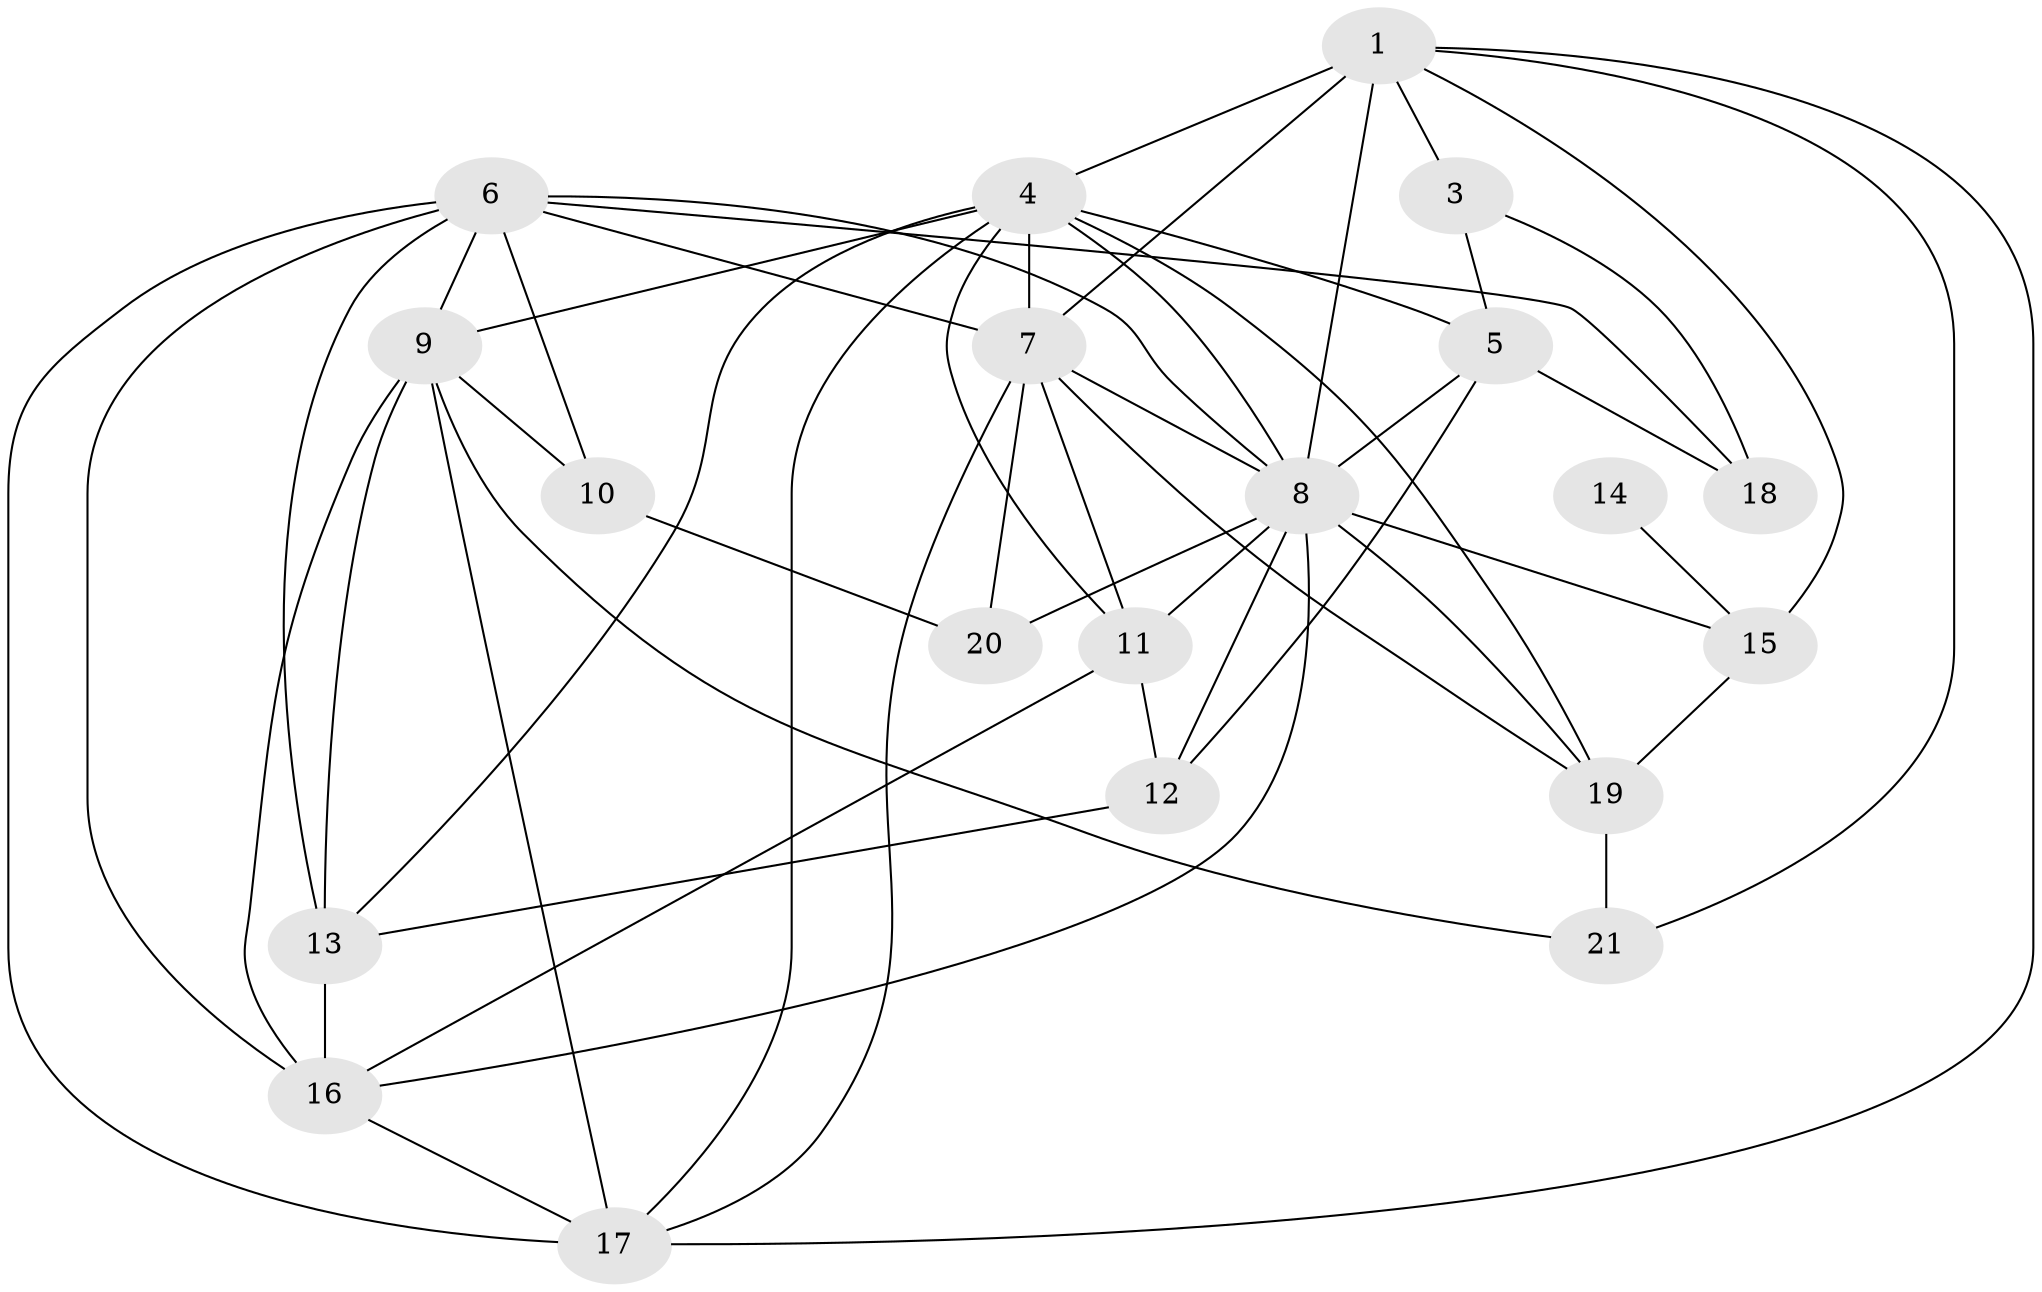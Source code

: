 // original degree distribution, {4: 0.14473684210526316, 1: 0.17105263157894737, 3: 0.21052631578947367, 6: 0.13157894736842105, 2: 0.18421052631578946, 5: 0.06578947368421052, 7: 0.02631578947368421, 8: 0.02631578947368421, 0: 0.039473684210526314}
// Generated by graph-tools (version 1.1) at 2025/48/03/04/25 22:48:06]
// undirected, 20 vertices, 53 edges
graph export_dot {
  node [color=gray90,style=filled];
  1;
  3;
  4;
  5;
  6;
  7;
  8;
  9;
  10;
  11;
  12;
  13;
  14;
  15;
  16;
  17;
  18;
  19;
  20;
  21;
  1 -- 3 [weight=2.0];
  1 -- 4 [weight=2.0];
  1 -- 7 [weight=2.0];
  1 -- 8 [weight=1.0];
  1 -- 15 [weight=1.0];
  1 -- 17 [weight=1.0];
  1 -- 21 [weight=1.0];
  3 -- 5 [weight=1.0];
  3 -- 18 [weight=1.0];
  4 -- 5 [weight=1.0];
  4 -- 7 [weight=2.0];
  4 -- 8 [weight=1.0];
  4 -- 9 [weight=1.0];
  4 -- 11 [weight=1.0];
  4 -- 13 [weight=2.0];
  4 -- 17 [weight=1.0];
  4 -- 19 [weight=1.0];
  5 -- 8 [weight=2.0];
  5 -- 12 [weight=2.0];
  5 -- 18 [weight=1.0];
  6 -- 7 [weight=2.0];
  6 -- 8 [weight=1.0];
  6 -- 9 [weight=1.0];
  6 -- 10 [weight=1.0];
  6 -- 13 [weight=2.0];
  6 -- 16 [weight=1.0];
  6 -- 17 [weight=1.0];
  6 -- 18 [weight=1.0];
  7 -- 8 [weight=1.0];
  7 -- 11 [weight=2.0];
  7 -- 17 [weight=1.0];
  7 -- 19 [weight=1.0];
  7 -- 20 [weight=2.0];
  8 -- 11 [weight=1.0];
  8 -- 12 [weight=1.0];
  8 -- 15 [weight=1.0];
  8 -- 16 [weight=1.0];
  8 -- 19 [weight=1.0];
  8 -- 20 [weight=2.0];
  9 -- 10 [weight=1.0];
  9 -- 13 [weight=2.0];
  9 -- 16 [weight=1.0];
  9 -- 17 [weight=1.0];
  9 -- 21 [weight=1.0];
  10 -- 20 [weight=3.0];
  11 -- 12 [weight=1.0];
  11 -- 16 [weight=1.0];
  12 -- 13 [weight=2.0];
  13 -- 16 [weight=1.0];
  14 -- 15 [weight=1.0];
  15 -- 19 [weight=1.0];
  16 -- 17 [weight=1.0];
  19 -- 21 [weight=1.0];
}
